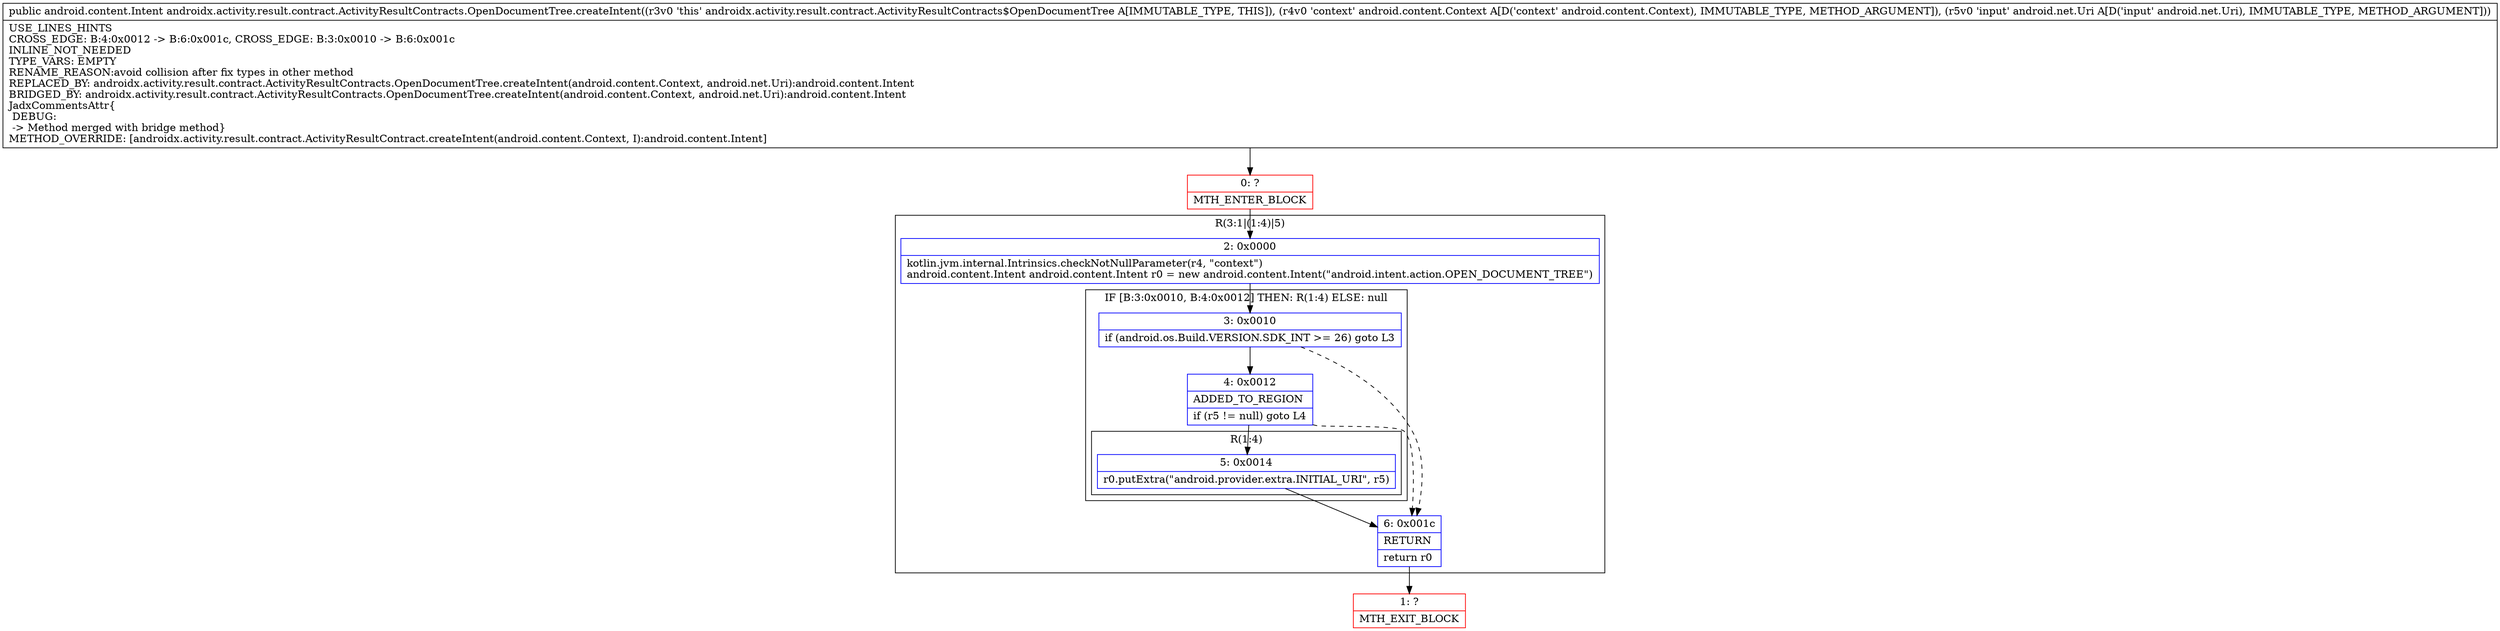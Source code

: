 digraph "CFG forandroidx.activity.result.contract.ActivityResultContracts.OpenDocumentTree.createIntent(Landroid\/content\/Context;Landroid\/net\/Uri;)Landroid\/content\/Intent;" {
subgraph cluster_Region_1983598174 {
label = "R(3:1|(1:4)|5)";
node [shape=record,color=blue];
Node_2 [shape=record,label="{2\:\ 0x0000|kotlin.jvm.internal.Intrinsics.checkNotNullParameter(r4, \"context\")\landroid.content.Intent android.content.Intent r0 = new android.content.Intent(\"android.intent.action.OPEN_DOCUMENT_TREE\")\l}"];
subgraph cluster_IfRegion_443204294 {
label = "IF [B:3:0x0010, B:4:0x0012] THEN: R(1:4) ELSE: null";
node [shape=record,color=blue];
Node_3 [shape=record,label="{3\:\ 0x0010|if (android.os.Build.VERSION.SDK_INT \>= 26) goto L3\l}"];
Node_4 [shape=record,label="{4\:\ 0x0012|ADDED_TO_REGION\l|if (r5 != null) goto L4\l}"];
subgraph cluster_Region_938935405 {
label = "R(1:4)";
node [shape=record,color=blue];
Node_5 [shape=record,label="{5\:\ 0x0014|r0.putExtra(\"android.provider.extra.INITIAL_URI\", r5)\l}"];
}
}
Node_6 [shape=record,label="{6\:\ 0x001c|RETURN\l|return r0\l}"];
}
Node_0 [shape=record,color=red,label="{0\:\ ?|MTH_ENTER_BLOCK\l}"];
Node_1 [shape=record,color=red,label="{1\:\ ?|MTH_EXIT_BLOCK\l}"];
MethodNode[shape=record,label="{public android.content.Intent androidx.activity.result.contract.ActivityResultContracts.OpenDocumentTree.createIntent((r3v0 'this' androidx.activity.result.contract.ActivityResultContracts$OpenDocumentTree A[IMMUTABLE_TYPE, THIS]), (r4v0 'context' android.content.Context A[D('context' android.content.Context), IMMUTABLE_TYPE, METHOD_ARGUMENT]), (r5v0 'input' android.net.Uri A[D('input' android.net.Uri), IMMUTABLE_TYPE, METHOD_ARGUMENT]))  | USE_LINES_HINTS\lCROSS_EDGE: B:4:0x0012 \-\> B:6:0x001c, CROSS_EDGE: B:3:0x0010 \-\> B:6:0x001c\lINLINE_NOT_NEEDED\lTYPE_VARS: EMPTY\lRENAME_REASON:avoid collision after fix types in other method\lREPLACED_BY: androidx.activity.result.contract.ActivityResultContracts.OpenDocumentTree.createIntent(android.content.Context, android.net.Uri):android.content.Intent\lBRIDGED_BY: androidx.activity.result.contract.ActivityResultContracts.OpenDocumentTree.createIntent(android.content.Context, android.net.Uri):android.content.Intent\lJadxCommentsAttr\{\l DEBUG: \l \-\> Method merged with bridge method\}\lMETHOD_OVERRIDE: [androidx.activity.result.contract.ActivityResultContract.createIntent(android.content.Context, I):android.content.Intent]\l}"];
MethodNode -> Node_0;Node_2 -> Node_3;
Node_3 -> Node_4;
Node_3 -> Node_6[style=dashed];
Node_4 -> Node_5;
Node_4 -> Node_6[style=dashed];
Node_5 -> Node_6;
Node_6 -> Node_1;
Node_0 -> Node_2;
}

